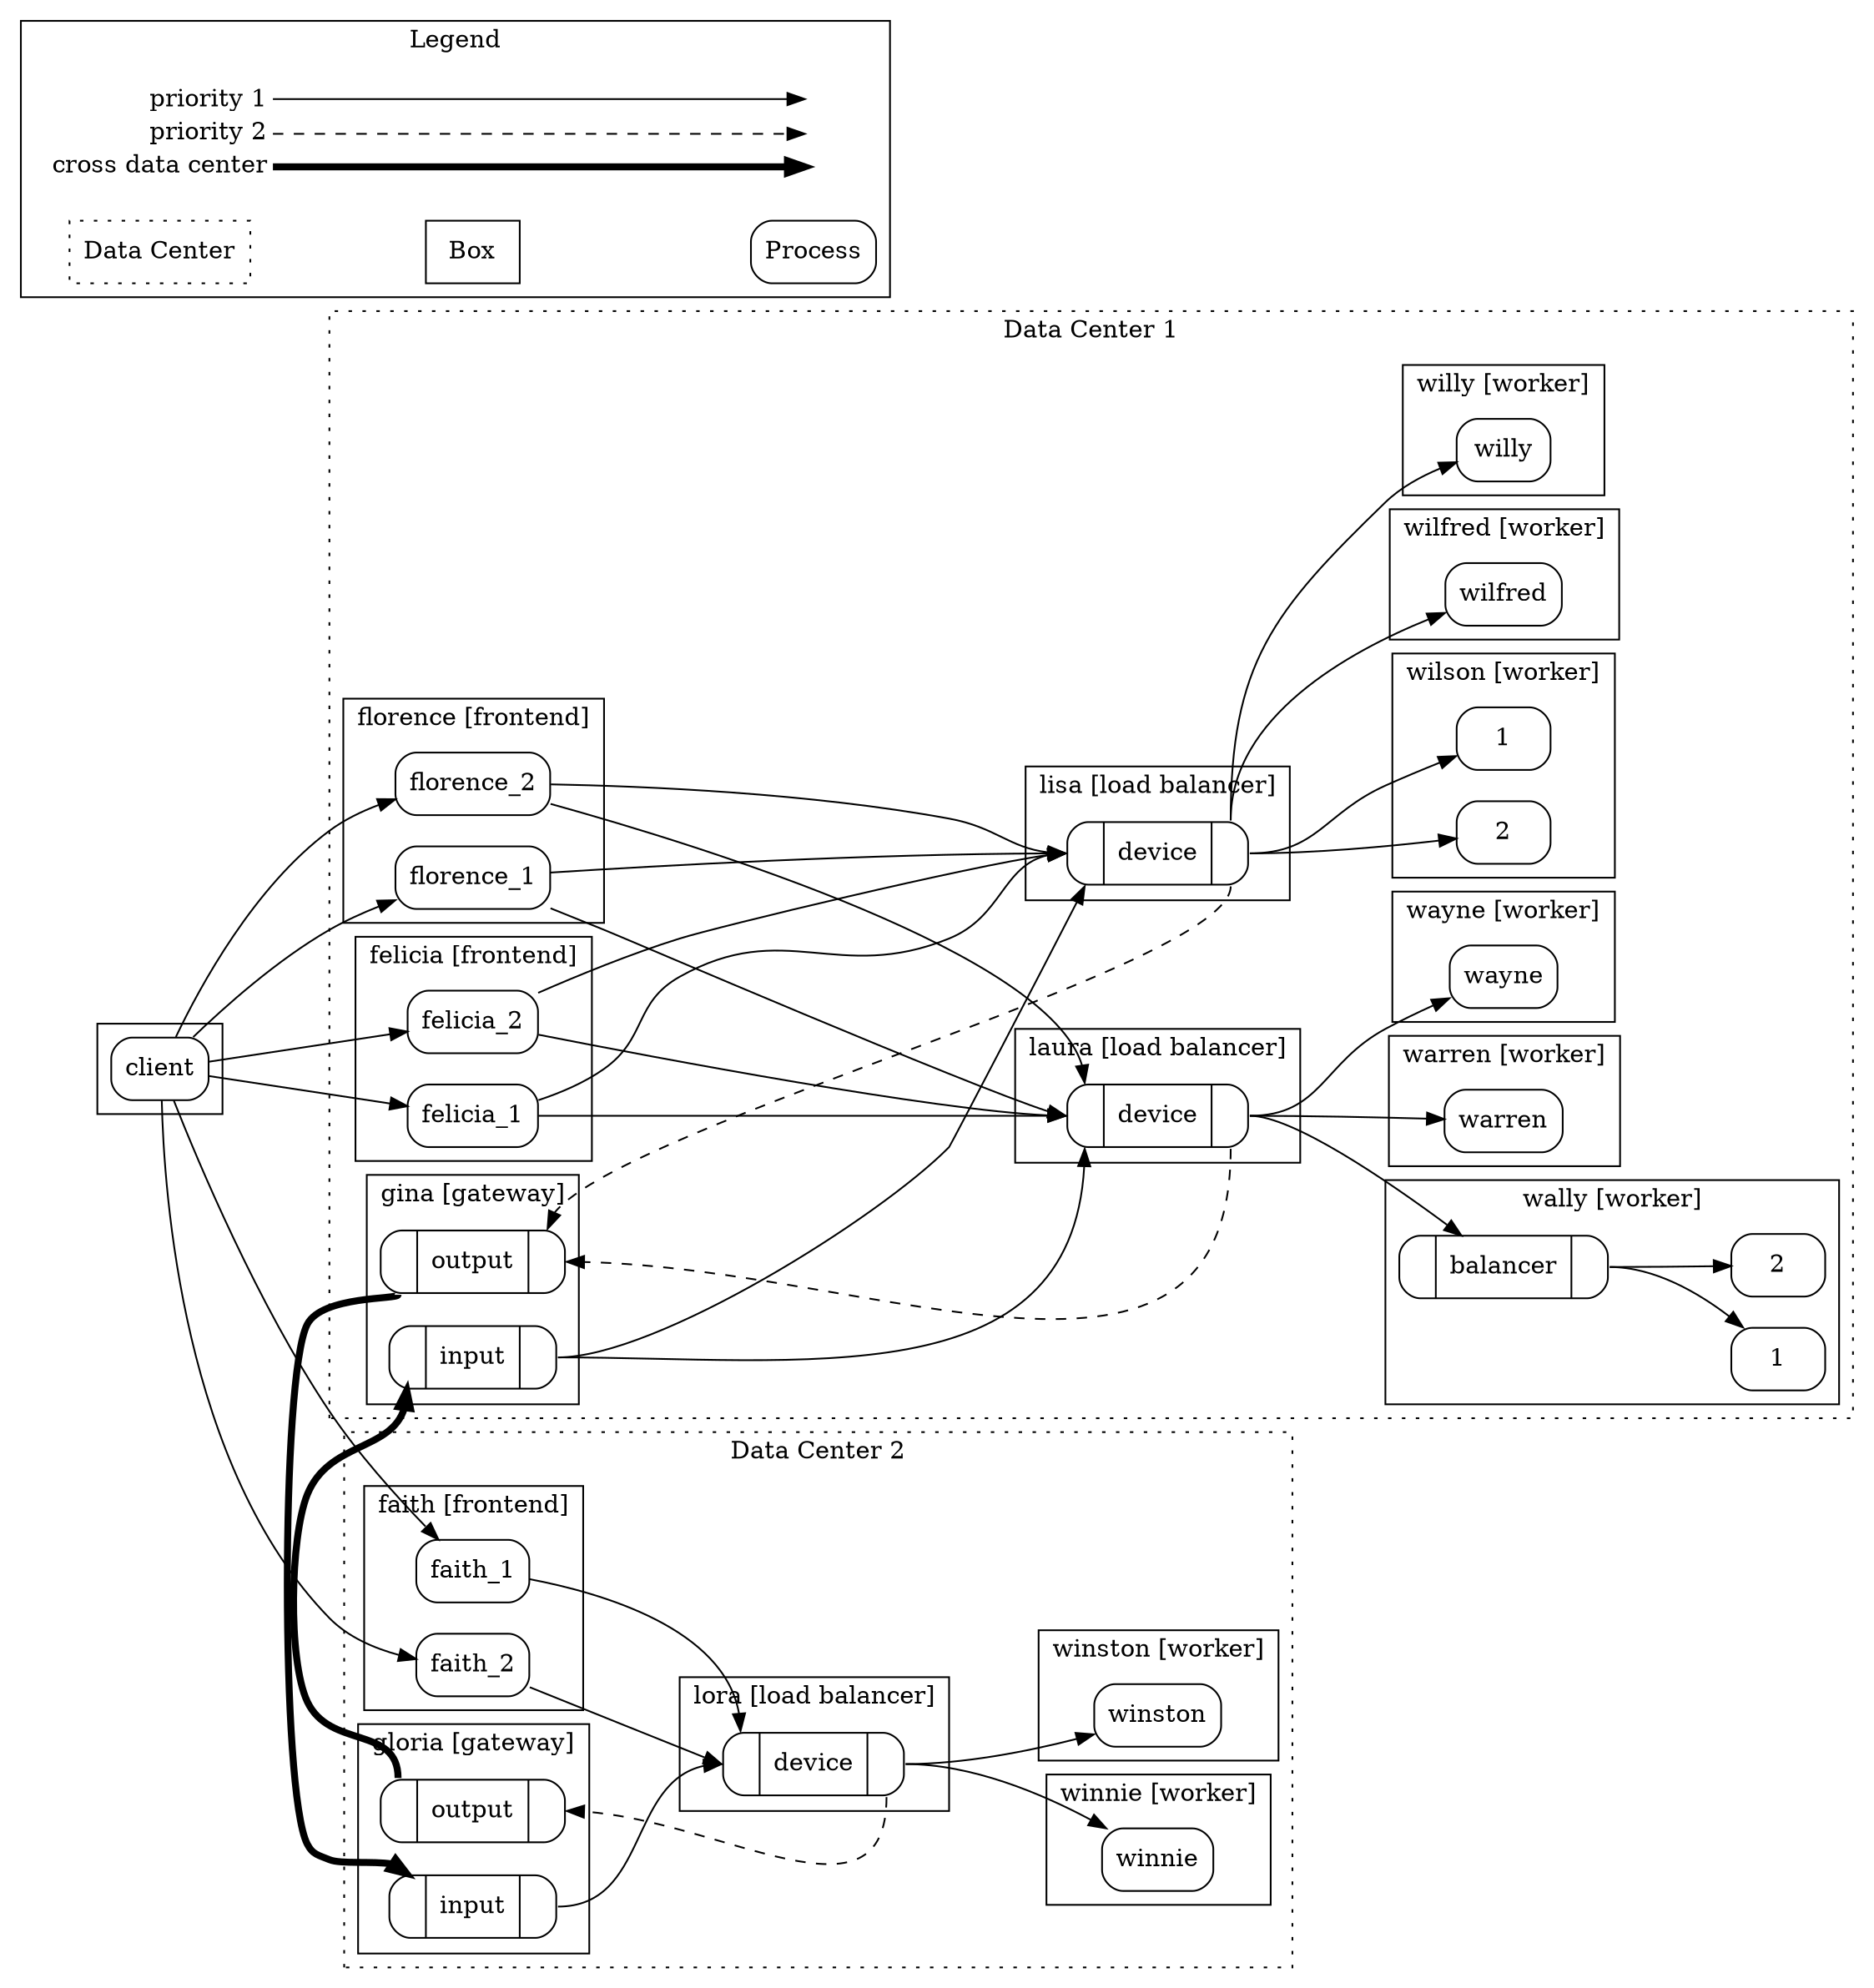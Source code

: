 digraph topology {
    node [style=rounded shape=box]
    subgraph cluster_DC1 {

        // Frontends

        subgraph cluster_felicia {
            felicia_1
            felicia_2

            label="felicia [frontend]"
            ip="127.1.5.1"
        }

        subgraph cluster_florence {
            florence_1
            florence_2

            label="florence [frontend]"
            ip="127.1.5.2"
        }

        // Load Balancers

        subgraph cluster_gina {
            gina_input [shape="record" label="{<ext> | input | <int>}"]
            gina_output [shape="record" label="{<ext> | output | <int>}"]

            label="gina [gateway]"
            ip="127.1.6.1"
        }

        subgraph cluster_laura {
            laura_device [shape="record" label="{<in> | device | <out>}"]
            label="laura [load balancer]"
            ip="127.1.11.1"
        }
        subgraph cluster_lisa {
            lisa_device [shape="record" label="{<in> | device | <out>}"]
            label="lisa [load balancer]"
            ip="127.1.11.2"
        }

        // frontends/gateways to load balancer connections

        gina_input:int -> laura_device:in [minlen=2]
        gina_input:int -> lisa_device:in [minlen=2]
        {felicia_1 felicia_2 florence_1 florence_2} -> laura_device:in [minlen=2]
        {felicia_1 felicia_2 florence_1 florence_2} -> lisa_device:in [minlen=2]
        laura_device:out -> gina_output:int [style=dashed]
        lisa_device:out -> gina_output:int [style=dashed]

        // Workers

        subgraph cluster_wally {
            edge [minlen=1]
            wally_lb [shape="record" label="{<in> | balancer | <out>}"]
            wally_1 [label="1"]
            wally_2 [label="2"]
            wally_lb:out -> {wally_1 wally_2}

            label="wally [worker]"
            ip="127.1.22.1"
        }

        subgraph cluster_wilson {
            wilson_1 [label="1"]
            wilson_2 [label="2"]

            label="wilson [worker]"
            ip="127.1.22.2"
        }

        subgraph cluster_warren { warren; label="warren [worker]"; ip="127.1.22.3" }
        subgraph cluster_wayne { wayne; label="wayne [worker]"; ip="127.1.22.4" }
        subgraph cluster_wilfred { wilfred; label="wilfred [worker]"; ip="127.1.22.4" }
        subgraph cluster_willy { willy; label="willy [worker]"; ip="127.1.22.4" }

        // Worker connections

        laura_device:out -> {wally_lb:in warren wayne}
        lisa_device:out -> {wilson_1 wilson_2 wilfred willy}

        label="Data Center 1"
        style=dotted
    }

    subgraph cluster_DC2 {

        subgraph cluster_faith {
            faith_1
            faith_2

            label="faith [frontend]"
            ip="127.2.5.1"
        }

        subgraph cluster_gloria {
            gloria_input [shape="record" label="{<ext> | input | <int>}"]
            gloria_output [shape="record" label="{<ext> | output | <int>}"]
            label="gloria [gateway]"
            ip="127.2.6.1"
        }

        subgraph cluster_lora {
            lora_device [shape="record" label="{<in> | device | <out>}"]
            label="lora [load balancer]"
            ip="127.2.11.1"
        }

        gloria_input:int -> lora_device:in
        {faith_1 faith_2} -> lora_device:in
        lora_device:out -> gloria_output:int [style=dashed]

        subgraph cluster_winnie { winnie; label="winnie [worker]"; ip="127.2.22.1" }
        subgraph cluster_winston { winston; label="winston [worker]"; ip="127.2.22.2" }

        lora_device:out -> {winnie winston}

        label="Data Center 2"
        style=dotted
    }

    // Cross data-center connections
    gloria_output:ext -> gina_input:ext [minlen=0 penwidth=4]
    gina_output:ext -> gloria_input:ext [minlen=0 penwidth=4]


    // Finally or imaginary clients

    subgraph cluster_client {
        client
        external=yes
    }

    client -> {felicia_1 felicia_2 florence_1 florence_2 faith_1 faith_2}

    // Legend hack
    subgraph cluster_legend {
        key [shape=plaintext
            label=<<table border="0" cellpadding="2" cellspacing="0" cellborder="0">
            <tr><td align="right" port="i1">priority 1</td></tr>
            <tr><td align="right" port="i2">priority 2</td></tr>
            <tr><td align="right" port="i3">cross data center</td></tr>
            </table>>]
        key2 [shape=plaintext
            label=<<table border="0" cellpadding="2" cellspacing="0" cellborder="0">
            <tr><td port="i1">&nbsp;</td></tr>
            <tr><td port="i2">&nbsp;</td></tr>
            <tr><td port="i3">&nbsp;</td></tr>
            </table>>]
        key:i1:e -> key2:i1:w [minlen=2]
        key:i2:e -> key2:i2:w [style=dashed minlen=2]
        key:i3:e -> key2:i3:w [penwidth=4 minlen=2]

        dc [label="Data Center" style=dotted]
        box [label="Box" style=""]
        process [label="Process" style=rounded]

        dc -> box -> process [style=invis minlen=1]

        label="Legend"
        annotation=true
    }

    rankdir=LR
}

